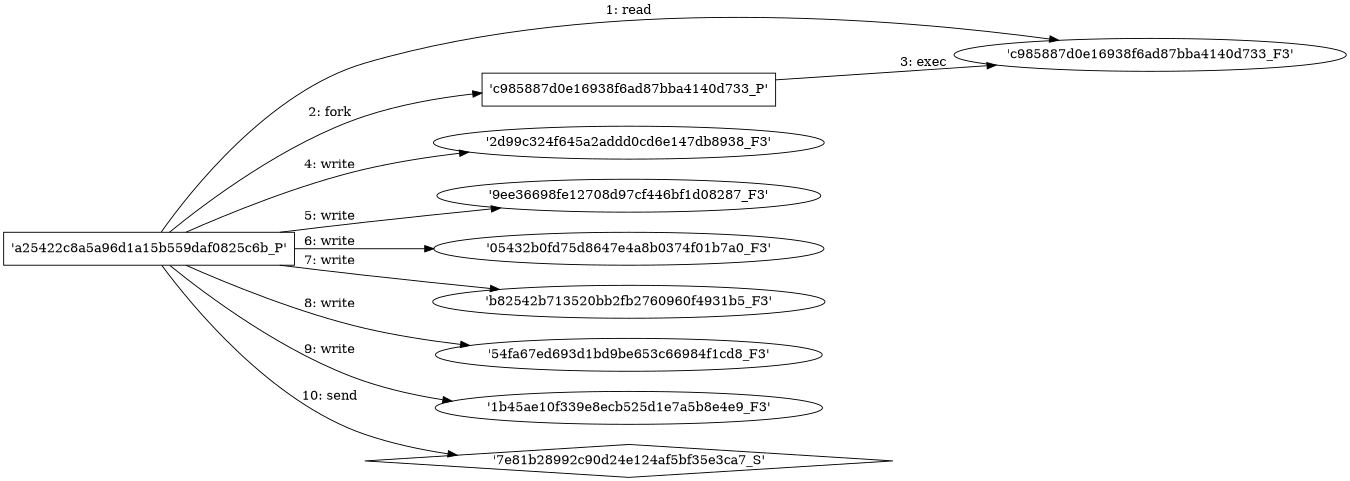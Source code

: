 digraph "D:\Learning\Paper\apt\基于CTI的攻击预警\Dataset\攻击图\ASGfromALLCTI\Threat Roundup for May 6 to May 13.dot" {
rankdir="LR"
size="9"
fixedsize="false"
splines="true"
nodesep=0.3
ranksep=0
fontsize=10
overlap="scalexy"
engine= "neato"
	"'c985887d0e16938f6ad87bba4140d733_F3'" [node_type=file shape=ellipse]
	"'a25422c8a5a96d1a15b559daf0825c6b_P'" [node_type=Process shape=box]
	"'a25422c8a5a96d1a15b559daf0825c6b_P'" -> "'c985887d0e16938f6ad87bba4140d733_F3'" [label="1: read"]
	"'a25422c8a5a96d1a15b559daf0825c6b_P'" [node_type=Process shape=box]
	"'c985887d0e16938f6ad87bba4140d733_P'" [node_type=Process shape=box]
	"'a25422c8a5a96d1a15b559daf0825c6b_P'" -> "'c985887d0e16938f6ad87bba4140d733_P'" [label="2: fork"]
	"'c985887d0e16938f6ad87bba4140d733_P'" [node_type=Process shape=box]
	"'c985887d0e16938f6ad87bba4140d733_F3'" [node_type=File shape=ellipse]
	"'c985887d0e16938f6ad87bba4140d733_P'" -> "'c985887d0e16938f6ad87bba4140d733_F3'" [label="3: exec"]
	"'2d99c324f645a2addd0cd6e147db8938_F3'" [node_type=file shape=ellipse]
	"'a25422c8a5a96d1a15b559daf0825c6b_P'" [node_type=Process shape=box]
	"'a25422c8a5a96d1a15b559daf0825c6b_P'" -> "'2d99c324f645a2addd0cd6e147db8938_F3'" [label="4: write"]
	"'9ee36698fe12708d97cf446bf1d08287_F3'" [node_type=file shape=ellipse]
	"'a25422c8a5a96d1a15b559daf0825c6b_P'" [node_type=Process shape=box]
	"'a25422c8a5a96d1a15b559daf0825c6b_P'" -> "'9ee36698fe12708d97cf446bf1d08287_F3'" [label="5: write"]
	"'05432b0fd75d8647e4a8b0374f01b7a0_F3'" [node_type=file shape=ellipse]
	"'a25422c8a5a96d1a15b559daf0825c6b_P'" [node_type=Process shape=box]
	"'a25422c8a5a96d1a15b559daf0825c6b_P'" -> "'05432b0fd75d8647e4a8b0374f01b7a0_F3'" [label="6: write"]
	"'b82542b713520bb2fb2760960f4931b5_F3'" [node_type=file shape=ellipse]
	"'a25422c8a5a96d1a15b559daf0825c6b_P'" [node_type=Process shape=box]
	"'a25422c8a5a96d1a15b559daf0825c6b_P'" -> "'b82542b713520bb2fb2760960f4931b5_F3'" [label="7: write"]
	"'54fa67ed693d1bd9be653c66984f1cd8_F3'" [node_type=file shape=ellipse]
	"'a25422c8a5a96d1a15b559daf0825c6b_P'" [node_type=Process shape=box]
	"'a25422c8a5a96d1a15b559daf0825c6b_P'" -> "'54fa67ed693d1bd9be653c66984f1cd8_F3'" [label="8: write"]
	"'1b45ae10f339e8ecb525d1e7a5b8e4e9_F3'" [node_type=file shape=ellipse]
	"'a25422c8a5a96d1a15b559daf0825c6b_P'" [node_type=Process shape=box]
	"'a25422c8a5a96d1a15b559daf0825c6b_P'" -> "'1b45ae10f339e8ecb525d1e7a5b8e4e9_F3'" [label="9: write"]
	"'7e81b28992c90d24e124af5bf35e3ca7_S'" [node_type=Socket shape=diamond]
	"'a25422c8a5a96d1a15b559daf0825c6b_P'" [node_type=Process shape=box]
	"'a25422c8a5a96d1a15b559daf0825c6b_P'" -> "'7e81b28992c90d24e124af5bf35e3ca7_S'" [label="10: send"]
}
